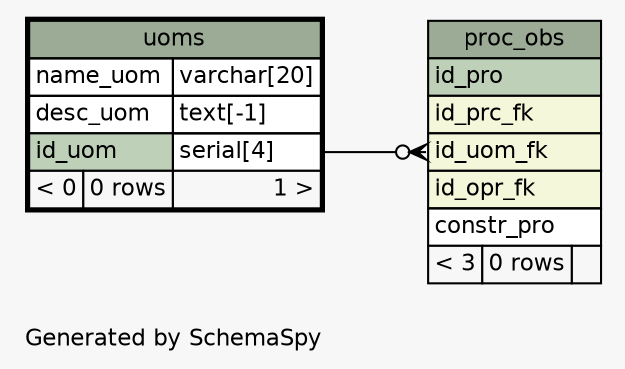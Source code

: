 // dot 2.26.3 on Linux 3.2.0-32-generic-pae
// SchemaSpy rev 590
digraph "oneDegreeRelationshipsDiagram" {
  graph [
    rankdir="RL"
    bgcolor="#f7f7f7"
    label="\nGenerated by SchemaSpy"
    labeljust="l"
    nodesep="0.18"
    ranksep="0.46"
    fontname="Helvetica"
    fontsize="11"
  ];
  node [
    fontname="Helvetica"
    fontsize="11"
    shape="plaintext"
  ];
  edge [
    arrowsize="0.8"
  ];
  "proc_obs":"id_uom_fk":w -> "uoms":"id_uom.type":e [arrowhead=none dir=back arrowtail=crowodot];
  "proc_obs" [
    label=<
    <TABLE BORDER="0" CELLBORDER="1" CELLSPACING="0" BGCOLOR="#ffffff">
      <TR><TD COLSPAN="3" BGCOLOR="#9bab96" ALIGN="CENTER">proc_obs</TD></TR>
      <TR><TD PORT="id_pro" COLSPAN="3" BGCOLOR="#bed1b8" ALIGN="LEFT">id_pro</TD></TR>
      <TR><TD PORT="id_prc_fk" COLSPAN="3" BGCOLOR="#f4f7da" ALIGN="LEFT">id_prc_fk</TD></TR>
      <TR><TD PORT="id_uom_fk" COLSPAN="3" BGCOLOR="#f4f7da" ALIGN="LEFT">id_uom_fk</TD></TR>
      <TR><TD PORT="id_opr_fk" COLSPAN="3" BGCOLOR="#f4f7da" ALIGN="LEFT">id_opr_fk</TD></TR>
      <TR><TD PORT="constr_pro" COLSPAN="3" ALIGN="LEFT">constr_pro</TD></TR>
      <TR><TD ALIGN="LEFT" BGCOLOR="#f7f7f7">&lt; 3</TD><TD ALIGN="RIGHT" BGCOLOR="#f7f7f7">0 rows</TD><TD ALIGN="RIGHT" BGCOLOR="#f7f7f7">  </TD></TR>
    </TABLE>>
    URL="proc_obs.html"
    tooltip="proc_obs"
  ];
  "uoms" [
    label=<
    <TABLE BORDER="2" CELLBORDER="1" CELLSPACING="0" BGCOLOR="#ffffff">
      <TR><TD COLSPAN="3" BGCOLOR="#9bab96" ALIGN="CENTER">uoms</TD></TR>
      <TR><TD PORT="name_uom" COLSPAN="2" ALIGN="LEFT">name_uom</TD><TD PORT="name_uom.type" ALIGN="LEFT">varchar[20]</TD></TR>
      <TR><TD PORT="desc_uom" COLSPAN="2" ALIGN="LEFT">desc_uom</TD><TD PORT="desc_uom.type" ALIGN="LEFT">text[-1]</TD></TR>
      <TR><TD PORT="id_uom" COLSPAN="2" BGCOLOR="#bed1b8" ALIGN="LEFT">id_uom</TD><TD PORT="id_uom.type" ALIGN="LEFT">serial[4]</TD></TR>
      <TR><TD ALIGN="LEFT" BGCOLOR="#f7f7f7">&lt; 0</TD><TD ALIGN="RIGHT" BGCOLOR="#f7f7f7">0 rows</TD><TD ALIGN="RIGHT" BGCOLOR="#f7f7f7">1 &gt;</TD></TR>
    </TABLE>>
    URL="uoms.html"
    tooltip="uoms"
  ];
}
